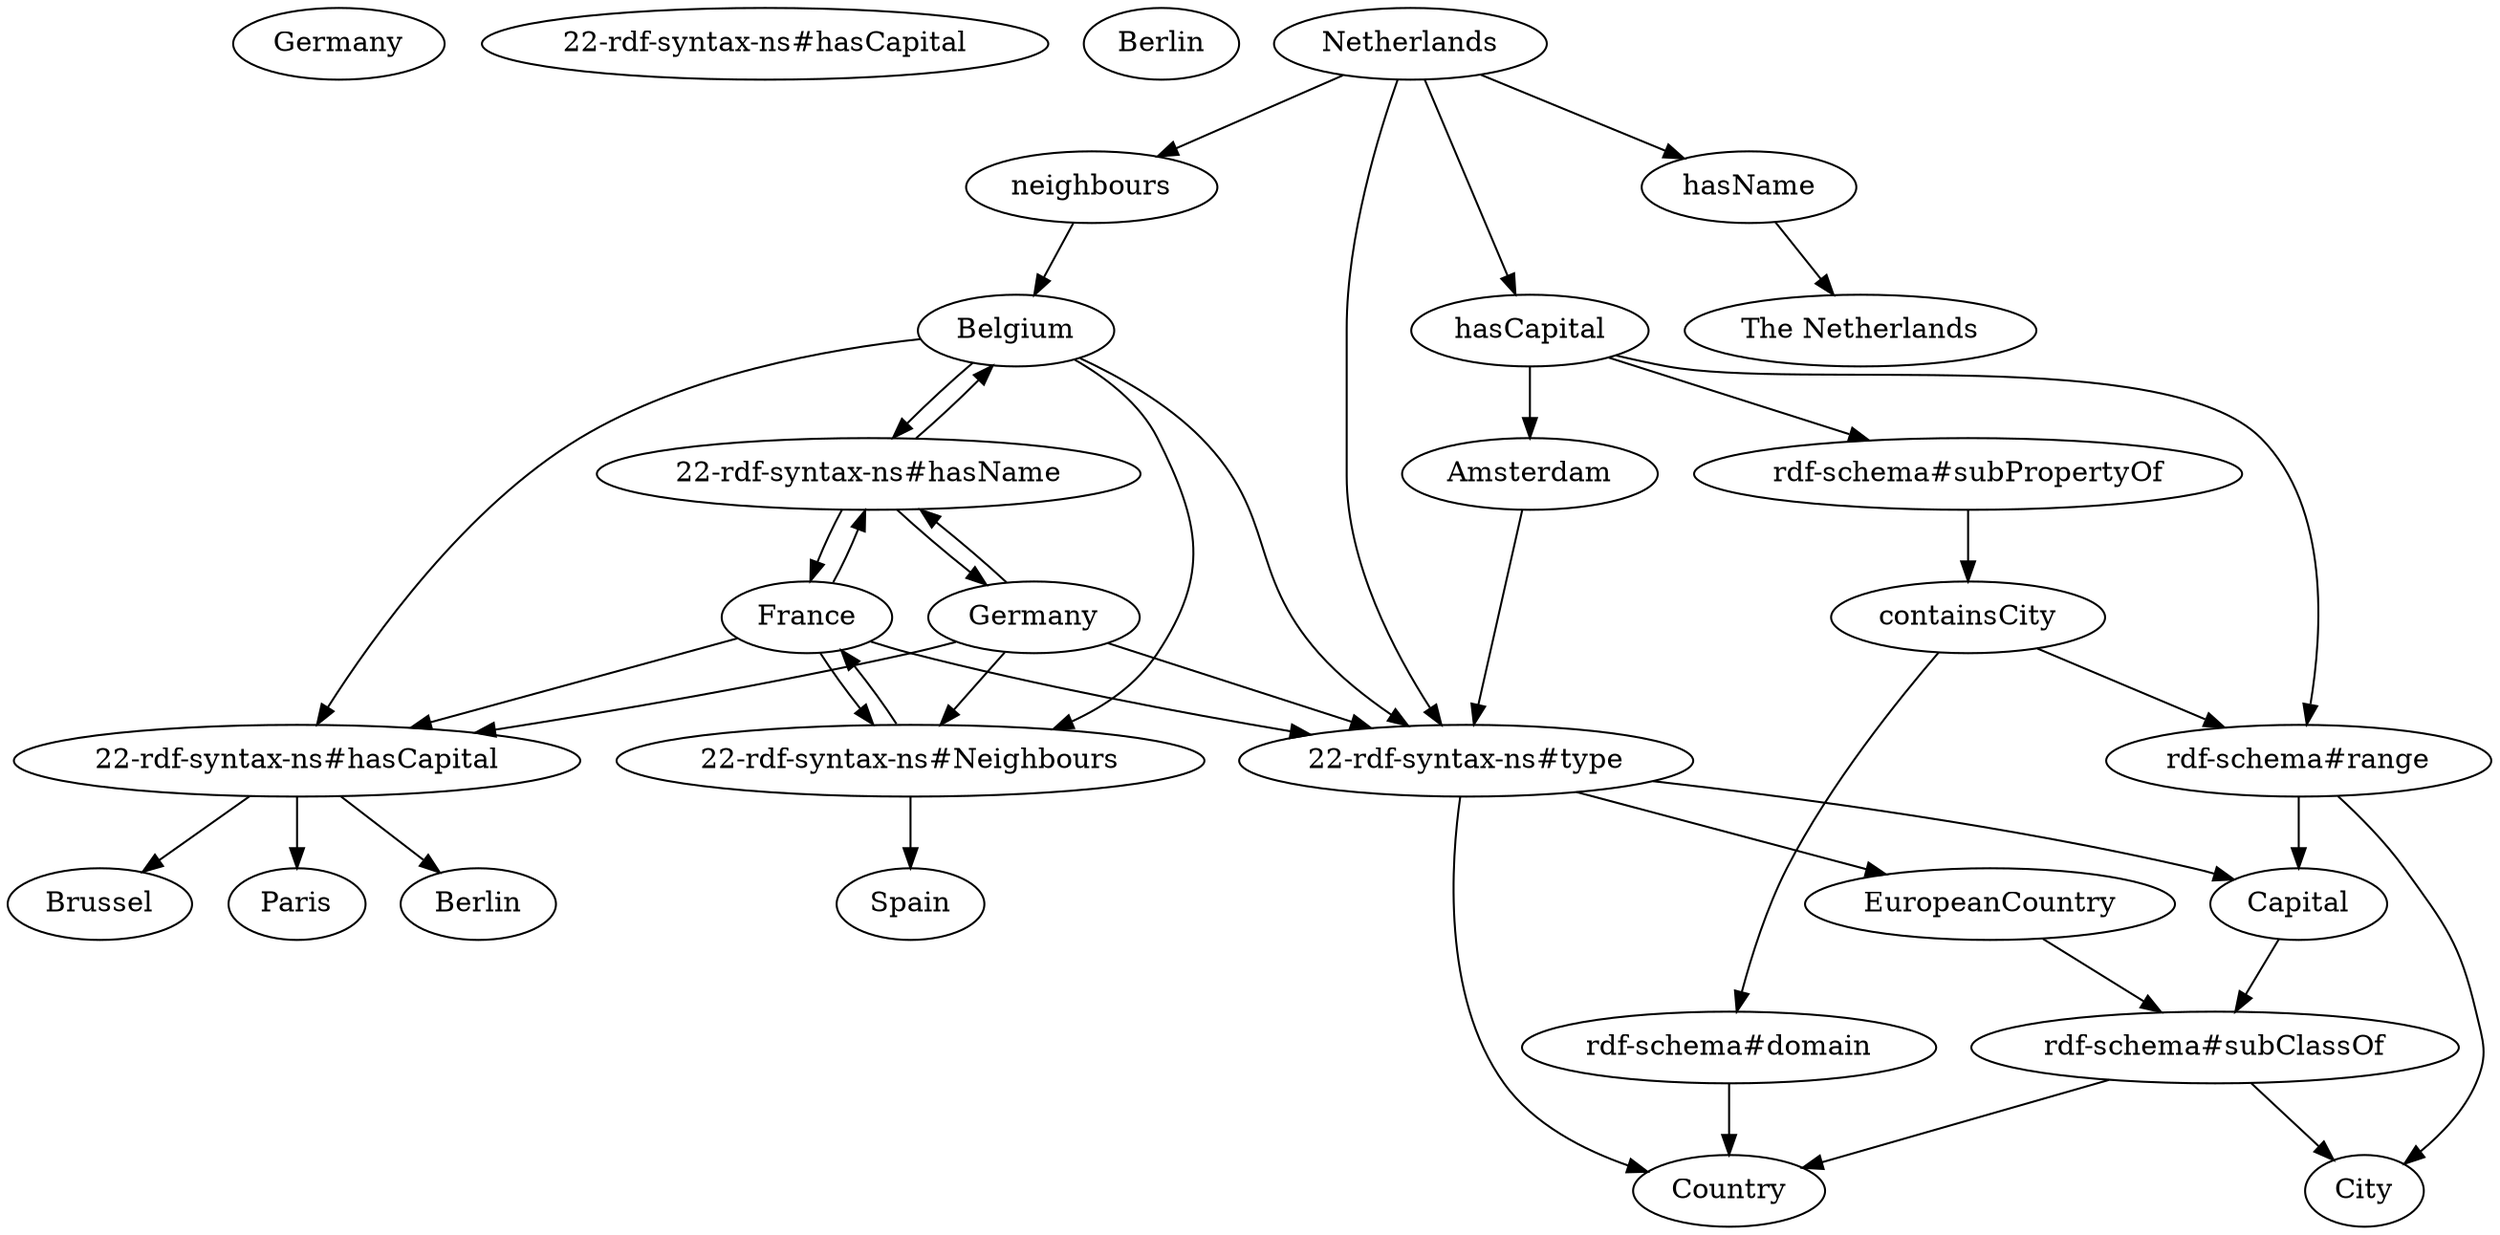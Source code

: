 strict digraph {
	graph [dpi=52]
	1 [label=Capital]
	2 [label="rdf-schema#subClassOf"]
	3 [label=City]
	Capital -> "rdf-schema#subClassOf"
	"rdf-schema#subClassOf" -> City
	1 [label=Belgium]
	2 [label="22-rdf-syntax-ns#hasCapital"]
	3 [label=Brussel]
	Belgium -> "22-rdf-syntax-ns#hasCapital"
	"22-rdf-syntax-ns#hasCapital" -> Brussel
	1 [label=Germany]
	2 [label="22-rdf-syntax-ns#hasName"]
	3 [label=Germany]
	Germany -> "22-rdf-syntax-ns#hasName"
	"22-rdf-syntax-ns#hasName" -> Germany
	1 [label=France]
	2 [label="22-rdf-syntax-ns#type"]
	3 [label=Country]
	France -> "22-rdf-syntax-ns#type"
	"22-rdf-syntax-ns#type" -> Country
	1 [label=Netherlands]
	2 [label=neighbours]
	3 [label=Belgium]
	Netherlands -> neighbours
	neighbours -> Belgium
	1 [label=France]
	2 [label="22-rdf-syntax-ns#hasCapital"]
	3 [label=Paris]
	France -> "22-rdf-syntax-ns#hasCapital"
	"22-rdf-syntax-ns#hasCapital" -> Paris
	1 [label=EuropeanCountry]
	2 [label="rdf-schema#subClassOf"]
	3 [label=Country]
	EuropeanCountry -> "rdf-schema#subClassOf"
	"rdf-schema#subClassOf" -> Country
	1 [label=containsCity]
	2 [label="rdf-schema#domain"]
	3 [label=Country]
	containsCity -> "rdf-schema#domain"
	"rdf-schema#domain" -> Country
	1 [label=hasCapital]
	2 [label="rdf-schema#subPropertyOf"]
	3 [label=containsCity]
	hasCapital -> "rdf-schema#subPropertyOf"
	"rdf-schema#subPropertyOf" -> containsCity
	1 [label=hasCapital]
	2 [label="rdf-schema#range"]
	3 [label=Capital]
	hasCapital -> "rdf-schema#range"
	"rdf-schema#range" -> Capital
	1 [label=Germany]
	2 [label="22-rdf-syntax-ns#type"]
	3 [label=EuropeanCountry]
	Germany -> "22-rdf-syntax-ns#type"
	"22-rdf-syntax-ns#type" -> EuropeanCountry
	1 [label=Netherlands]
	2 [label="22-rdf-syntax-ns#type"]
	3 [label=Country]
	Netherlands -> "22-rdf-syntax-ns#type"
	"22-rdf-syntax-ns#type" -> Country
	1 [label=Netherlands]
	2 [label=hasCapital]
	3 [label=Amsterdam]
	Netherlands -> hasCapital
	hasCapital -> Amsterdam
	1 [label=Germany]
	2 [label="22-rdf-syntax-ns#Neighbours"]
	3 [label=France]
	Germany -> "22-rdf-syntax-ns#Neighbours"
	"22-rdf-syntax-ns#Neighbours" -> France
	1 [label=Amsterdam]
	2 [label="22-rdf-syntax-ns#type"]
	3 [label=Capital]
	Amsterdam -> "22-rdf-syntax-ns#type"
	"22-rdf-syntax-ns#type" -> Capital
	1 [label=France]
	2 [label="22-rdf-syntax-ns#hasName"]
	3 [label=France]
	France -> "22-rdf-syntax-ns#hasName"
	"22-rdf-syntax-ns#hasName" -> France
	1 [label=Belgium]
	2 [label="22-rdf-syntax-ns#Neighbours"]
	3 [label=France]
	Belgium -> "22-rdf-syntax-ns#Neighbours"
	"22-rdf-syntax-ns#Neighbours" -> France
	1 [label=Belgium]
	2 [label="22-rdf-syntax-ns#type"]
	3 [label=Country]
	Belgium -> "22-rdf-syntax-ns#type"
	"22-rdf-syntax-ns#type" -> Country
	1 [label=Belgium]
	2 [label="22-rdf-syntax-ns#hasName"]
	3 [label=Belgium]
	Belgium -> "22-rdf-syntax-ns#hasName"
	"22-rdf-syntax-ns#hasName" -> Belgium
	1 [label=France]
	2 [label="22-rdf-syntax-ns#Neighbours"]
	3 [label=Spain]
	France -> "22-rdf-syntax-ns#Neighbours"
	"22-rdf-syntax-ns#Neighbours" -> Spain
	1 [label=containsCity]
	2 [label="rdf-schema#range"]
	3 [label=City]
	containsCity -> "rdf-schema#range"
	"rdf-schema#range" -> City
	1 [label=Germany]
	2 [label="22-rdf-syntax-ns#type"]
	3 [label=Country]
	Germany -> "22-rdf-syntax-ns#type"
	"22-rdf-syntax-ns#type" -> Country
	1 [label=Netherlands]
	2 [label=hasName]
	3 [label="The Netherlands"]
	Netherlands -> hasName
	hasName -> "The Netherlands"
	1 [label=Germany]
	2 [label="22-rdf-syntax-ns#hasCapital"]
	3 [label=Berlin]
	Germany -> "22-rdf-syntax-ns#hasCapital"
	"22-rdf-syntax-ns#hasCapital" -> Berlin
}
